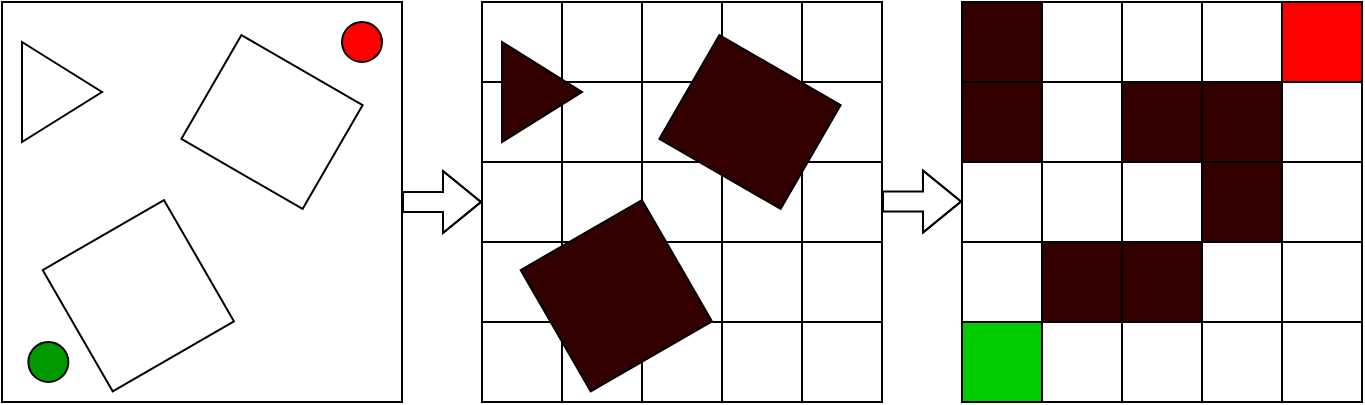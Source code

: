 <mxfile version="13.0.1" type="device"><diagram id="8FkYJhcgX7OljntPCPSZ" name="Page-1"><mxGraphModel dx="1422" dy="791" grid="1" gridSize="10" guides="1" tooltips="1" connect="1" arrows="1" fold="1" page="1" pageScale="1" pageWidth="827" pageHeight="1169" math="0" shadow="0"><root><mxCell id="0"/><mxCell id="1" parent="0"/><mxCell id="9Xl2wsxmmLQRXnP_Y9mg-7" value="" style="edgeStyle=orthogonalEdgeStyle;rounded=0;orthogonalLoop=1;jettySize=auto;html=1;shape=flexArrow;" edge="1" parent="1" source="9Xl2wsxmmLQRXnP_Y9mg-1"><mxGeometry relative="1" as="geometry"><mxPoint x="280" y="220" as="targetPoint"/></mxGeometry></mxCell><mxCell id="9Xl2wsxmmLQRXnP_Y9mg-1" value="" style="whiteSpace=wrap;html=1;aspect=fixed;" vertex="1" parent="1"><mxGeometry x="40" y="120" width="200" height="200" as="geometry"/></mxCell><mxCell id="9Xl2wsxmmLQRXnP_Y9mg-3" value="" style="triangle;whiteSpace=wrap;html=1;" vertex="1" parent="1"><mxGeometry x="50" y="140" width="40" height="50" as="geometry"/></mxCell><mxCell id="9Xl2wsxmmLQRXnP_Y9mg-4" value="" style="rounded=0;whiteSpace=wrap;html=1;rotation=30;" vertex="1" parent="1"><mxGeometry x="140" y="150" width="70" height="60" as="geometry"/></mxCell><mxCell id="9Xl2wsxmmLQRXnP_Y9mg-5" value="" style="whiteSpace=wrap;html=1;aspect=fixed;rotation=-30;" vertex="1" parent="1"><mxGeometry x="73.17" y="231.83" width="70" height="70" as="geometry"/></mxCell><mxCell id="9Xl2wsxmmLQRXnP_Y9mg-9" value="" style="rounded=0;whiteSpace=wrap;html=1;" vertex="1" parent="1"><mxGeometry x="280" y="120" width="40" height="200" as="geometry"/></mxCell><mxCell id="9Xl2wsxmmLQRXnP_Y9mg-10" value="" style="rounded=0;whiteSpace=wrap;html=1;" vertex="1" parent="1"><mxGeometry x="320" y="120" width="40" height="200" as="geometry"/></mxCell><mxCell id="9Xl2wsxmmLQRXnP_Y9mg-11" value="" style="rounded=0;whiteSpace=wrap;html=1;" vertex="1" parent="1"><mxGeometry x="360" y="120" width="40" height="200" as="geometry"/></mxCell><mxCell id="9Xl2wsxmmLQRXnP_Y9mg-12" value="" style="rounded=0;whiteSpace=wrap;html=1;" vertex="1" parent="1"><mxGeometry x="400" y="120" width="40" height="200" as="geometry"/></mxCell><mxCell id="9Xl2wsxmmLQRXnP_Y9mg-13" value="" style="rounded=0;whiteSpace=wrap;html=1;" vertex="1" parent="1"><mxGeometry x="440" y="120" width="40" height="200" as="geometry"/></mxCell><mxCell id="9Xl2wsxmmLQRXnP_Y9mg-14" value="" style="rounded=0;whiteSpace=wrap;html=1;rotation=90;fillColor=none;" vertex="1" parent="1"><mxGeometry x="360" y="40" width="40" height="200" as="geometry"/></mxCell><mxCell id="9Xl2wsxmmLQRXnP_Y9mg-15" value="" style="rounded=0;whiteSpace=wrap;html=1;rotation=90;fillColor=none;" vertex="1" parent="1"><mxGeometry x="360" y="80" width="40" height="200" as="geometry"/></mxCell><mxCell id="9Xl2wsxmmLQRXnP_Y9mg-16" value="" style="rounded=0;whiteSpace=wrap;html=1;rotation=90;fillColor=none;" vertex="1" parent="1"><mxGeometry x="360" y="120" width="40" height="200" as="geometry"/></mxCell><mxCell id="9Xl2wsxmmLQRXnP_Y9mg-17" value="" style="rounded=0;whiteSpace=wrap;html=1;rotation=90;fillColor=none;" vertex="1" parent="1"><mxGeometry x="360" y="160" width="40" height="200" as="geometry"/></mxCell><mxCell id="9Xl2wsxmmLQRXnP_Y9mg-19" value="" style="triangle;whiteSpace=wrap;html=1;fillColor=#330000;" vertex="1" parent="1"><mxGeometry x="290" y="140" width="40" height="50" as="geometry"/></mxCell><mxCell id="9Xl2wsxmmLQRXnP_Y9mg-20" value="" style="rounded=0;whiteSpace=wrap;html=1;rotation=30;fillColor=#330000;" vertex="1" parent="1"><mxGeometry x="379" y="150" width="70" height="60" as="geometry"/></mxCell><mxCell id="9Xl2wsxmmLQRXnP_Y9mg-21" value="" style="whiteSpace=wrap;html=1;aspect=fixed;rotation=-30;fillColor=#330000;" vertex="1" parent="1"><mxGeometry x="312.17" y="231.83" width="70" height="70" as="geometry"/></mxCell><mxCell id="9Xl2wsxmmLQRXnP_Y9mg-34" value="" style="whiteSpace=wrap;html=1;aspect=fixed;fillColor=#330000;" vertex="1" parent="1"><mxGeometry x="520" y="120" width="40" height="40" as="geometry"/></mxCell><mxCell id="9Xl2wsxmmLQRXnP_Y9mg-35" value="" style="whiteSpace=wrap;html=1;aspect=fixed;fillColor=#FFFFFF;" vertex="1" parent="1"><mxGeometry x="560" y="120" width="40" height="40" as="geometry"/></mxCell><mxCell id="9Xl2wsxmmLQRXnP_Y9mg-36" value="" style="whiteSpace=wrap;html=1;aspect=fixed;fillColor=#FFFFFF;" vertex="1" parent="1"><mxGeometry x="600" y="120" width="40" height="40" as="geometry"/></mxCell><mxCell id="9Xl2wsxmmLQRXnP_Y9mg-37" value="" style="whiteSpace=wrap;html=1;aspect=fixed;fillColor=#FFFFFF;" vertex="1" parent="1"><mxGeometry x="640" y="120" width="40" height="40" as="geometry"/></mxCell><mxCell id="9Xl2wsxmmLQRXnP_Y9mg-38" value="" style="whiteSpace=wrap;html=1;aspect=fixed;fillColor=#FF0000;" vertex="1" parent="1"><mxGeometry x="680" y="120" width="40" height="40" as="geometry"/></mxCell><mxCell id="9Xl2wsxmmLQRXnP_Y9mg-39" value="" style="whiteSpace=wrap;html=1;aspect=fixed;fillColor=#330000;" vertex="1" parent="1"><mxGeometry x="520" y="160" width="40" height="40" as="geometry"/></mxCell><mxCell id="9Xl2wsxmmLQRXnP_Y9mg-40" value="" style="whiteSpace=wrap;html=1;aspect=fixed;fillColor=#FFFFFF;" vertex="1" parent="1"><mxGeometry x="560" y="160" width="40" height="40" as="geometry"/></mxCell><mxCell id="9Xl2wsxmmLQRXnP_Y9mg-41" value="" style="whiteSpace=wrap;html=1;aspect=fixed;fillColor=#330000;" vertex="1" parent="1"><mxGeometry x="600" y="160" width="40" height="40" as="geometry"/></mxCell><mxCell id="9Xl2wsxmmLQRXnP_Y9mg-42" value="" style="whiteSpace=wrap;html=1;aspect=fixed;fillColor=#330000;" vertex="1" parent="1"><mxGeometry x="640" y="160" width="40" height="40" as="geometry"/></mxCell><mxCell id="9Xl2wsxmmLQRXnP_Y9mg-43" value="" style="whiteSpace=wrap;html=1;aspect=fixed;fillColor=#FFFFFF;" vertex="1" parent="1"><mxGeometry x="680" y="160" width="40" height="40" as="geometry"/></mxCell><mxCell id="9Xl2wsxmmLQRXnP_Y9mg-44" value="" style="whiteSpace=wrap;html=1;aspect=fixed;fillColor=#FFFFFF;" vertex="1" parent="1"><mxGeometry x="520" y="200" width="40" height="40" as="geometry"/></mxCell><mxCell id="9Xl2wsxmmLQRXnP_Y9mg-45" value="" style="whiteSpace=wrap;html=1;aspect=fixed;fillColor=#FFFFFF;" vertex="1" parent="1"><mxGeometry x="560" y="200" width="40" height="40" as="geometry"/></mxCell><mxCell id="9Xl2wsxmmLQRXnP_Y9mg-46" value="" style="whiteSpace=wrap;html=1;aspect=fixed;fillColor=#FFFFFF;" vertex="1" parent="1"><mxGeometry x="600" y="200" width="40" height="40" as="geometry"/></mxCell><mxCell id="9Xl2wsxmmLQRXnP_Y9mg-47" value="" style="whiteSpace=wrap;html=1;aspect=fixed;fillColor=#330000;" vertex="1" parent="1"><mxGeometry x="640" y="200" width="40" height="40" as="geometry"/></mxCell><mxCell id="9Xl2wsxmmLQRXnP_Y9mg-48" value="" style="whiteSpace=wrap;html=1;aspect=fixed;fillColor=#FFFFFF;" vertex="1" parent="1"><mxGeometry x="680" y="200" width="40" height="40" as="geometry"/></mxCell><mxCell id="9Xl2wsxmmLQRXnP_Y9mg-49" value="" style="whiteSpace=wrap;html=1;aspect=fixed;fillColor=#FFFFFF;" vertex="1" parent="1"><mxGeometry x="520" y="240" width="40" height="40" as="geometry"/></mxCell><mxCell id="9Xl2wsxmmLQRXnP_Y9mg-50" value="" style="whiteSpace=wrap;html=1;aspect=fixed;fillColor=#330000;" vertex="1" parent="1"><mxGeometry x="560" y="240" width="40" height="40" as="geometry"/></mxCell><mxCell id="9Xl2wsxmmLQRXnP_Y9mg-51" value="" style="whiteSpace=wrap;html=1;aspect=fixed;fillColor=#330000;" vertex="1" parent="1"><mxGeometry x="600" y="240" width="40" height="40" as="geometry"/></mxCell><mxCell id="9Xl2wsxmmLQRXnP_Y9mg-52" value="" style="whiteSpace=wrap;html=1;aspect=fixed;fillColor=#FFFFFF;" vertex="1" parent="1"><mxGeometry x="640" y="240" width="40" height="40" as="geometry"/></mxCell><mxCell id="9Xl2wsxmmLQRXnP_Y9mg-53" value="" style="whiteSpace=wrap;html=1;aspect=fixed;fillColor=#FFFFFF;" vertex="1" parent="1"><mxGeometry x="680" y="240" width="40" height="40" as="geometry"/></mxCell><mxCell id="9Xl2wsxmmLQRXnP_Y9mg-54" value="" style="whiteSpace=wrap;html=1;aspect=fixed;fillColor=#00CC00;" vertex="1" parent="1"><mxGeometry x="520" y="280" width="40" height="40" as="geometry"/></mxCell><mxCell id="9Xl2wsxmmLQRXnP_Y9mg-55" value="" style="whiteSpace=wrap;html=1;aspect=fixed;fillColor=#FFFFFF;" vertex="1" parent="1"><mxGeometry x="560" y="280" width="40" height="40" as="geometry"/></mxCell><mxCell id="9Xl2wsxmmLQRXnP_Y9mg-56" value="" style="whiteSpace=wrap;html=1;aspect=fixed;fillColor=#FFFFFF;" vertex="1" parent="1"><mxGeometry x="600" y="280" width="40" height="40" as="geometry"/></mxCell><mxCell id="9Xl2wsxmmLQRXnP_Y9mg-57" value="" style="whiteSpace=wrap;html=1;aspect=fixed;fillColor=#FFFFFF;" vertex="1" parent="1"><mxGeometry x="640" y="280" width="40" height="40" as="geometry"/></mxCell><mxCell id="9Xl2wsxmmLQRXnP_Y9mg-58" value="" style="whiteSpace=wrap;html=1;aspect=fixed;fillColor=#FFFFFF;" vertex="1" parent="1"><mxGeometry x="680" y="280" width="40" height="40" as="geometry"/></mxCell><mxCell id="9Xl2wsxmmLQRXnP_Y9mg-59" value="" style="ellipse;whiteSpace=wrap;html=1;aspect=fixed;fillColor=#009900;" vertex="1" parent="1"><mxGeometry x="53.17" y="290" width="20" height="20" as="geometry"/></mxCell><mxCell id="9Xl2wsxmmLQRXnP_Y9mg-60" value="" style="ellipse;whiteSpace=wrap;html=1;aspect=fixed;fillColor=#FF0000;" vertex="1" parent="1"><mxGeometry x="210.0" y="130" width="20" height="20" as="geometry"/></mxCell><mxCell id="9Xl2wsxmmLQRXnP_Y9mg-63" value="" style="edgeStyle=orthogonalEdgeStyle;rounded=0;orthogonalLoop=1;jettySize=auto;html=1;shape=flexArrow;" edge="1" parent="1"><mxGeometry relative="1" as="geometry"><mxPoint x="480" y="219.76" as="sourcePoint"/><mxPoint x="520" y="219.76" as="targetPoint"/><Array as="points"><mxPoint x="490" y="219.76"/><mxPoint x="490" y="219.76"/></Array></mxGeometry></mxCell></root></mxGraphModel></diagram></mxfile>